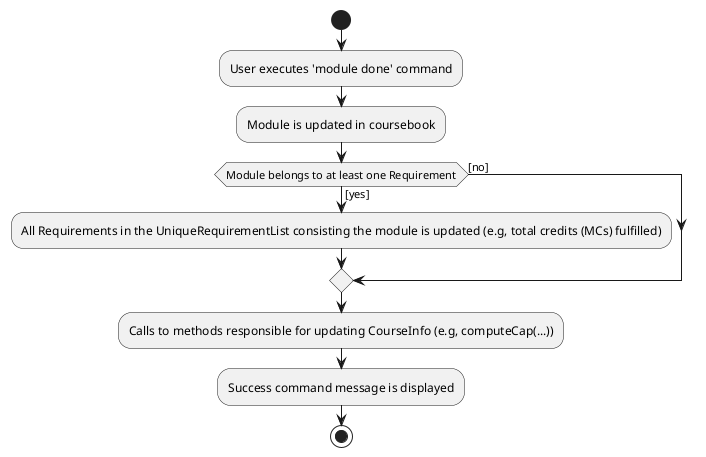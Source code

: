 @startuml
start
:User executes 'module done' command;

:Module is updated in coursebook;

if (Module belongs to at least one Requirement) then ([no])
else ([yes])
    :All Requirements in the UniqueRequirementList consisting the module is updated (e.g, total credits (MCs) fulfilled);
endif

:Calls to methods responsible for updating CourseInfo (e.g, computeCap(...));

:Success command message is displayed;

stop
@enduml

